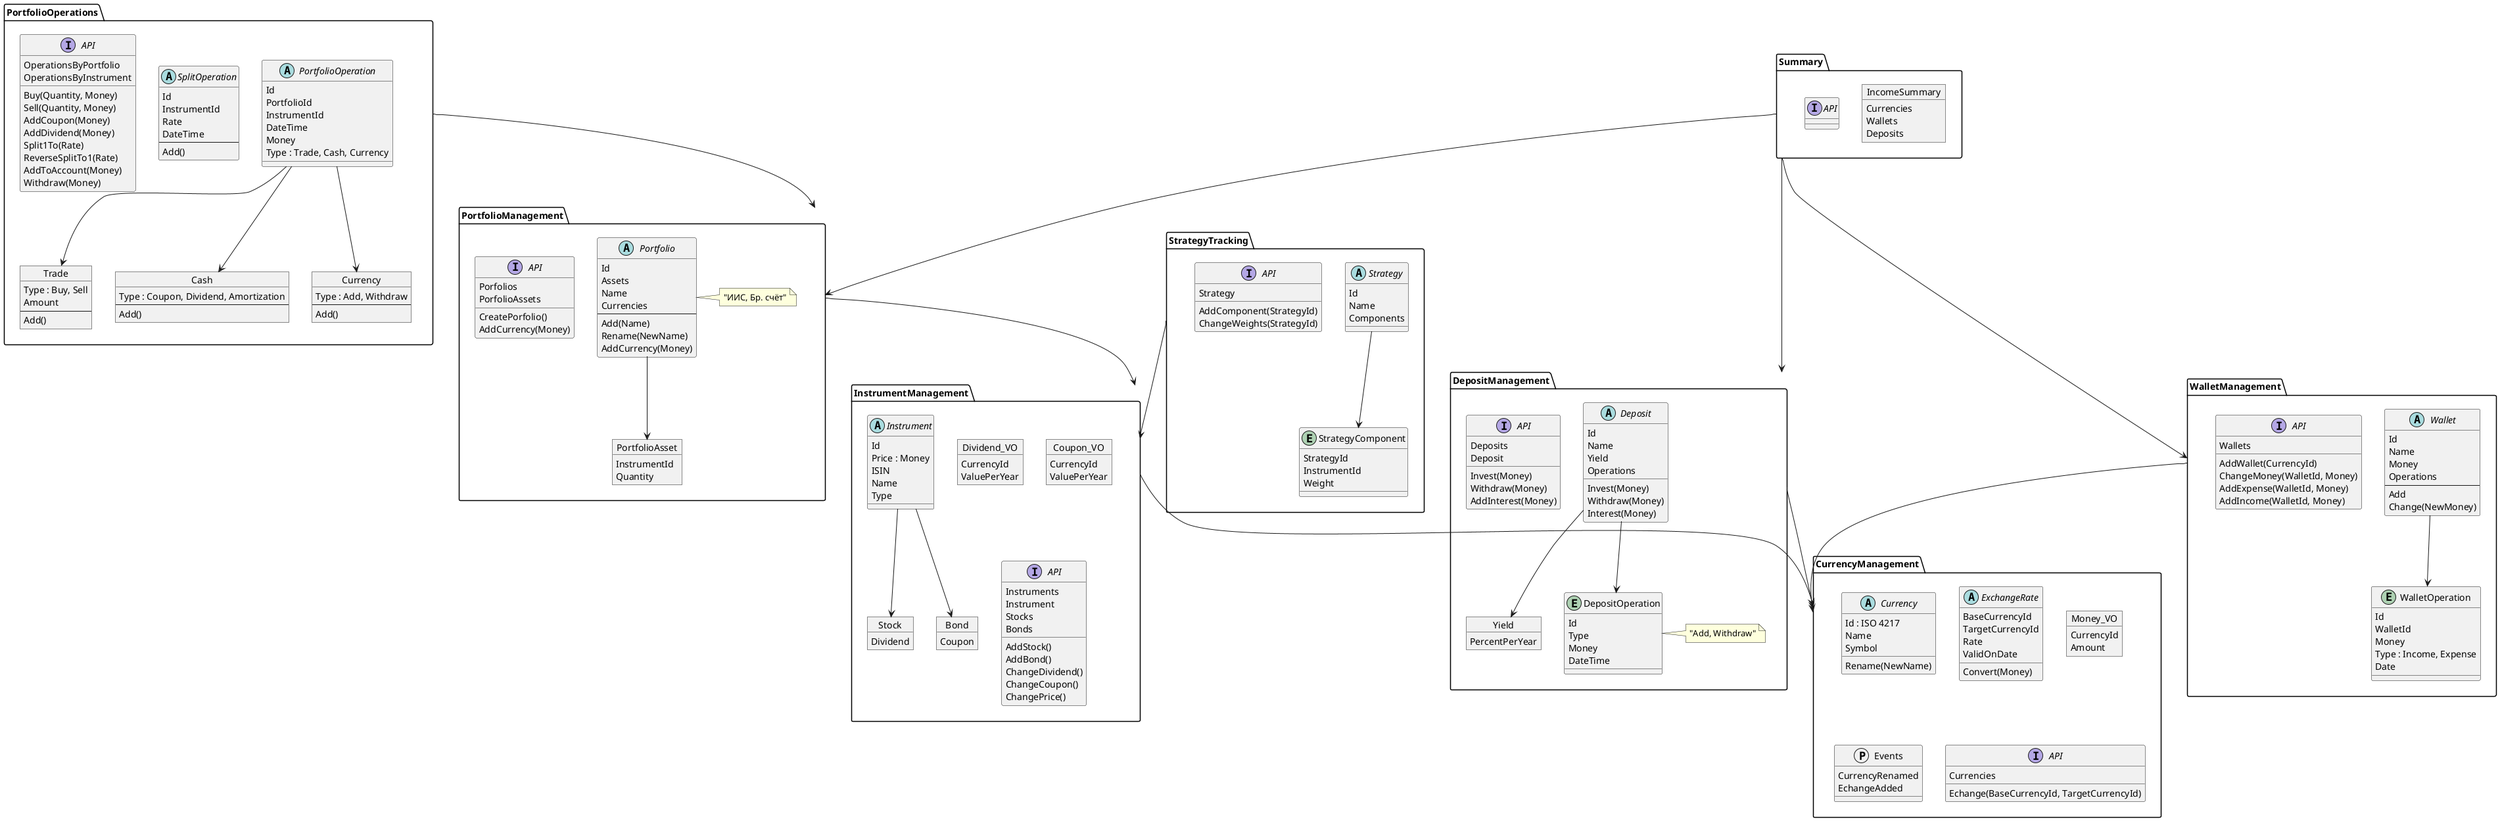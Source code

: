 @startuml Domain
allowmixing

package Summary {
    object IncomeSummary{
        Currencies
        Wallets
        Deposits
    }

    interface API {

    }
}

package PortfolioManagement {
    abstract Portfolio {
        Id
        Assets
        Name
        Currencies
        --
        Add(Name)
        Rename(NewName)
        AddCurrency(Money)
    }
    note right of Portfolio : "ИИС, Бр. счёт"

    object PortfolioAsset {
        InstrumentId
        Quantity
    }

    Portfolio --> PortfolioAsset

    interface API {
        Porfolios
        PorfolioAssets
        CreatePorfolio()
        AddCurrency(Money)
    }
}

package PortfolioOperations {
    abstract PortfolioOperation {
        Id
        PortfolioId
        InstrumentId
        DateTime
        Money
        Type : Trade, Cash, Currency
    }
    object Trade {
        Type : Buy, Sell
        Amount
        --
        Add()
    }

    object Cash {
        Type : Coupon, Dividend, Amortization
        --
        Add()
    }

    object Currency {
        Type : Add, Withdraw
        --
        Add()
    }

    abstract SplitOperation {
        Id
        InstrumentId
        Rate
        DateTime
        --
        Add()
    }

    PortfolioOperation --> Cash
    PortfolioOperation --> Trade
    PortfolioOperation --> Currency

    interface API {
        OperationsByPortfolio
        OperationsByInstrument
        Buy(Quantity, Money)
        Sell(Quantity, Money)
        AddCoupon(Money)
        AddDividend(Money)
        Split1To(Rate)
        ReverseSplitTo1(Rate)
        AddToAccount(Money)
        Withdraw(Money)
    }
}

package CurrencyManagement {
    abstract Currency {
        Id : ISO 4217
        Name
        Symbol
        Rename(NewName)
    }

    abstract ExchangeRate {
        BaseCurrencyId
        TargetCurrencyId
        Rate
        ValidOnDate
        Convert(Money)
    }

    object Money_VO {
        CurrencyId
        Amount
    }

    protocol Events {
        CurrencyRenamed
        EchangeAdded
    }

    interface API {
        Currencies
        Echange(BaseCurrencyId, TargetCurrencyId)
    }
}

package WalletManagement {
    abstract Wallet {
        Id
        Name
        Money
        Operations
        --
        Add
        Change(NewMoney)
    }

    entity WalletOperation {
        Id
        WalletId
        Money
        Type : Income, Expense
        Date
    }

    interface API {
        Wallets
        AddWallet(CurrencyId)
        ChangeMoney(WalletId, Money)
        AddExpense(WalletId, Money)
        AddIncome(WalletId, Money)
    }

    Wallet --> WalletOperation
}

package StrategyTracking {
    abstract Strategy {
        Id
        Name
        Components
    }

    entity StrategyComponent {
        StrategyId
        InstrumentId
        Weight
    }

    Strategy --> StrategyComponent

    interface API {
        Strategy
        AddComponent(StrategyId)
        ChangeWeights(StrategyId)
    }
}

package InstrumentManagement {

    abstract Instrument {
        Id
        Price : Money
        ISIN
        Name
        Type
    }
    object Stock {
        Dividend
    }

    object Bond {
        Coupon
    }

    object Dividend_VO {
        CurrencyId
        ValuePerYear
    }

    object Coupon_VO {
        CurrencyId
        ValuePerYear
    }

    Instrument --> Stock
    Instrument --> Bond

    interface API {
        Instruments
        Instrument
        Stocks
        Bonds
        AddStock()
        AddBond()
        ChangeDividend()
        ChangeCoupon()
        ChangePrice()
    }
}

package DepositManagement {
    abstract Deposit {
        Id
        Name
        Yield
        Operations
        Invest(Money)
        Withdraw(Money)
        Interest(Money)
    }

    entity DepositOperation {
        Id
        Type
        Money
        DateTime
    }
    note right of DepositOperation : "Add, Withdraw"

    object Yield {
        PercentPerYear
    }


    Deposit --> Yield
    Deposit --> DepositOperation

    interface API {
        Deposits
        Deposit
        Invest(Money)
        Withdraw(Money)
        AddInterest(Money)
    }
}

InstrumentManagement --> CurrencyManagement
PortfolioManagement --> InstrumentManagement
PortfolioOperations --> PortfolioManagement
StrategyTracking --> InstrumentManagement
WalletManagement --> CurrencyManagement
DepositManagement --> CurrencyManagement
Summary --> WalletManagement
Summary --> PortfolioManagement
Summary --> DepositManagement
@enduml

